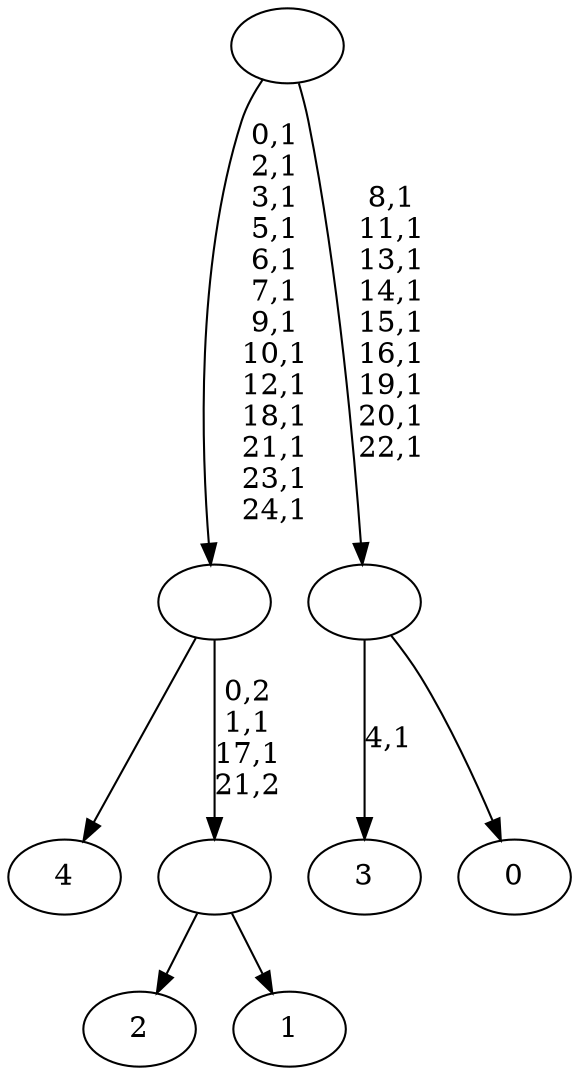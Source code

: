 digraph T {
	30 [label="4"]
	29 [label="3"]
	27 [label="2"]
	26 [label="1"]
	25 [label=""]
	23 [label=""]
	10 [label="0"]
	9 [label=""]
	0 [label=""]
	25 -> 27 [label=""]
	25 -> 26 [label=""]
	23 -> 25 [label="0,2\n1,1\n17,1\n21,2"]
	23 -> 30 [label=""]
	9 -> 29 [label="4,1"]
	9 -> 10 [label=""]
	0 -> 9 [label="8,1\n11,1\n13,1\n14,1\n15,1\n16,1\n19,1\n20,1\n22,1"]
	0 -> 23 [label="0,1\n2,1\n3,1\n5,1\n6,1\n7,1\n9,1\n10,1\n12,1\n18,1\n21,1\n23,1\n24,1"]
}
